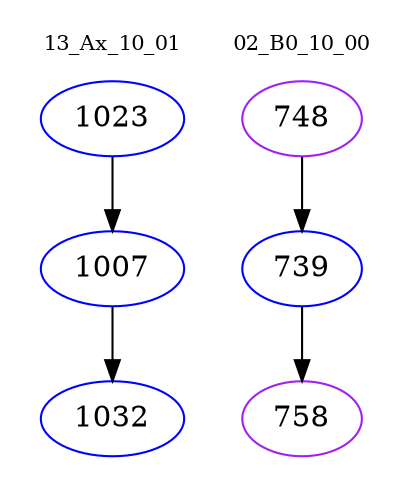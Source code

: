 digraph{
subgraph cluster_0 {
color = white
label = "13_Ax_10_01";
fontsize=10;
T0_1023 [label="1023", color="blue"]
T0_1023 -> T0_1007 [color="black"]
T0_1007 [label="1007", color="blue"]
T0_1007 -> T0_1032 [color="black"]
T0_1032 [label="1032", color="blue"]
}
subgraph cluster_1 {
color = white
label = "02_B0_10_00";
fontsize=10;
T1_748 [label="748", color="purple"]
T1_748 -> T1_739 [color="black"]
T1_739 [label="739", color="blue"]
T1_739 -> T1_758 [color="black"]
T1_758 [label="758", color="purple"]
}
}
